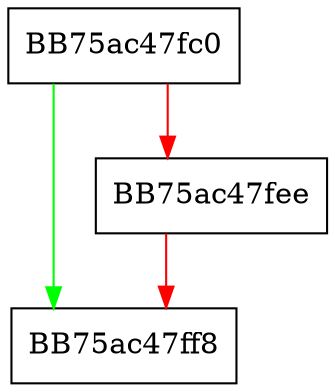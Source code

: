 digraph Reset {
  node [shape="box"];
  graph [splines=ortho];
  BB75ac47fc0 -> BB75ac47ff8 [color="green"];
  BB75ac47fc0 -> BB75ac47fee [color="red"];
  BB75ac47fee -> BB75ac47ff8 [color="red"];
}